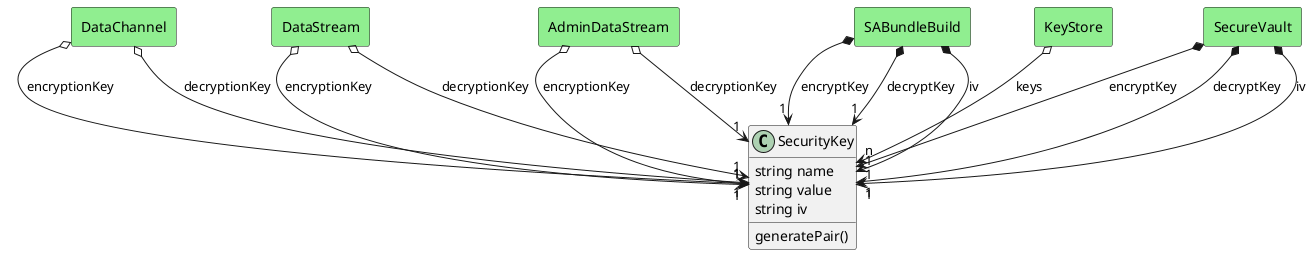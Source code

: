 @startuml

class "SecurityKey" as Model {
 string name
 string value
 string iv

 generatePair()
 
}



    rectangle "DataChannel" as DataChannel #lightgreen {
    }
    
        DataChannel   o--> "1" Model : "encryptionKey"
    
    rectangle "DataChannel" as DataChannel #lightgreen {
    }
    
        DataChannel   o--> "1" Model : "decryptionKey"
    
    rectangle "DataStream" as DataStream #lightgreen {
    }
    
        DataStream   o--> "1" Model : "encryptionKey"
    
    rectangle "DataStream" as DataStream #lightgreen {
    }
    
        DataStream   o--> "1" Model : "decryptionKey"
    
    rectangle "AdminDataStream" as AdminDataStream #lightgreen {
    }
    
        AdminDataStream   o--> "1" Model : "encryptionKey"
    
    rectangle "AdminDataStream" as AdminDataStream #lightgreen {
    }
    
        AdminDataStream   o--> "1" Model : "decryptionKey"
    
    rectangle "SABundleBuild" as SABundleBuild #lightgreen {
    }
    
        SABundleBuild   *--> "1" Model : "encryptKey"
    
    rectangle "SABundleBuild" as SABundleBuild #lightgreen {
    }
    
        SABundleBuild   *--> "1" Model : "decryptKey"
    
    rectangle "SABundleBuild" as SABundleBuild #lightgreen {
    }
    
        SABundleBuild   *--> "1" Model : "iv"
    
    rectangle "KeyStore" as KeyStore #lightgreen {
    }
    
        KeyStore   o--> "n" Model : "keys"
    
    rectangle "SecureVault" as SecureVault #lightgreen {
    }
    
        SecureVault   *--> "1" Model : "encryptKey"
    
    rectangle "SecureVault" as SecureVault #lightgreen {
    }
    
        SecureVault   *--> "1" Model : "decryptKey"
    
    rectangle "SecureVault" as SecureVault #lightgreen {
    }
    
        SecureVault   *--> "1" Model : "iv"
    

@enduml
